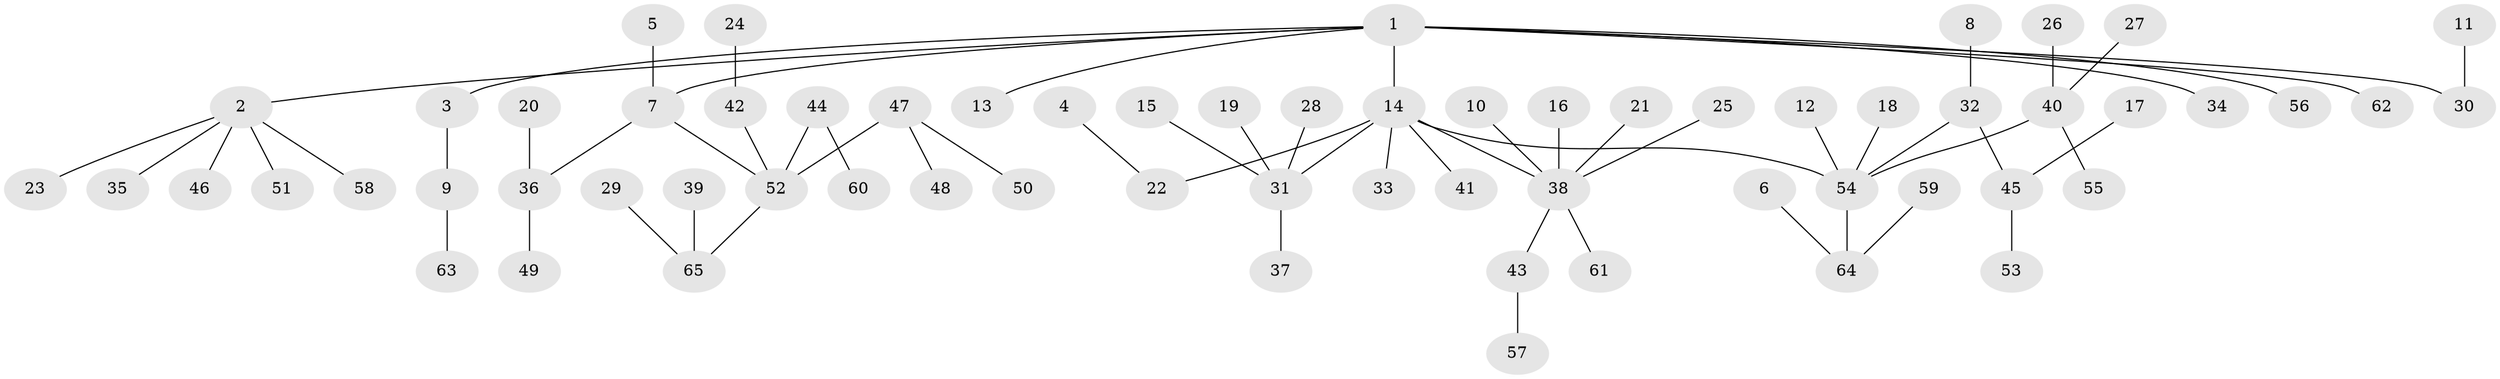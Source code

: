 // original degree distribution, {7: 0.007692307692307693, 8: 0.015384615384615385, 5: 0.015384615384615385, 4: 0.08461538461538462, 6: 0.015384615384615385, 2: 0.2692307692307692, 3: 0.08461538461538462, 1: 0.5076923076923077}
// Generated by graph-tools (version 1.1) at 2025/50/03/09/25 03:50:20]
// undirected, 65 vertices, 64 edges
graph export_dot {
graph [start="1"]
  node [color=gray90,style=filled];
  1;
  2;
  3;
  4;
  5;
  6;
  7;
  8;
  9;
  10;
  11;
  12;
  13;
  14;
  15;
  16;
  17;
  18;
  19;
  20;
  21;
  22;
  23;
  24;
  25;
  26;
  27;
  28;
  29;
  30;
  31;
  32;
  33;
  34;
  35;
  36;
  37;
  38;
  39;
  40;
  41;
  42;
  43;
  44;
  45;
  46;
  47;
  48;
  49;
  50;
  51;
  52;
  53;
  54;
  55;
  56;
  57;
  58;
  59;
  60;
  61;
  62;
  63;
  64;
  65;
  1 -- 2 [weight=1.0];
  1 -- 3 [weight=1.0];
  1 -- 7 [weight=1.0];
  1 -- 13 [weight=1.0];
  1 -- 14 [weight=1.0];
  1 -- 30 [weight=1.0];
  1 -- 34 [weight=1.0];
  1 -- 56 [weight=1.0];
  1 -- 62 [weight=1.0];
  2 -- 23 [weight=1.0];
  2 -- 35 [weight=1.0];
  2 -- 46 [weight=1.0];
  2 -- 51 [weight=1.0];
  2 -- 58 [weight=1.0];
  3 -- 9 [weight=1.0];
  4 -- 22 [weight=1.0];
  5 -- 7 [weight=1.0];
  6 -- 64 [weight=1.0];
  7 -- 36 [weight=1.0];
  7 -- 52 [weight=1.0];
  8 -- 32 [weight=1.0];
  9 -- 63 [weight=1.0];
  10 -- 38 [weight=1.0];
  11 -- 30 [weight=1.0];
  12 -- 54 [weight=1.0];
  14 -- 22 [weight=1.0];
  14 -- 31 [weight=1.0];
  14 -- 33 [weight=1.0];
  14 -- 38 [weight=1.0];
  14 -- 41 [weight=1.0];
  14 -- 54 [weight=1.0];
  15 -- 31 [weight=1.0];
  16 -- 38 [weight=1.0];
  17 -- 45 [weight=1.0];
  18 -- 54 [weight=1.0];
  19 -- 31 [weight=1.0];
  20 -- 36 [weight=1.0];
  21 -- 38 [weight=1.0];
  24 -- 42 [weight=1.0];
  25 -- 38 [weight=1.0];
  26 -- 40 [weight=1.0];
  27 -- 40 [weight=1.0];
  28 -- 31 [weight=1.0];
  29 -- 65 [weight=1.0];
  31 -- 37 [weight=1.0];
  32 -- 45 [weight=1.0];
  32 -- 54 [weight=1.0];
  36 -- 49 [weight=1.0];
  38 -- 43 [weight=1.0];
  38 -- 61 [weight=1.0];
  39 -- 65 [weight=1.0];
  40 -- 54 [weight=1.0];
  40 -- 55 [weight=1.0];
  42 -- 52 [weight=1.0];
  43 -- 57 [weight=1.0];
  44 -- 52 [weight=1.0];
  44 -- 60 [weight=1.0];
  45 -- 53 [weight=1.0];
  47 -- 48 [weight=1.0];
  47 -- 50 [weight=1.0];
  47 -- 52 [weight=1.0];
  52 -- 65 [weight=1.0];
  54 -- 64 [weight=1.0];
  59 -- 64 [weight=1.0];
}
